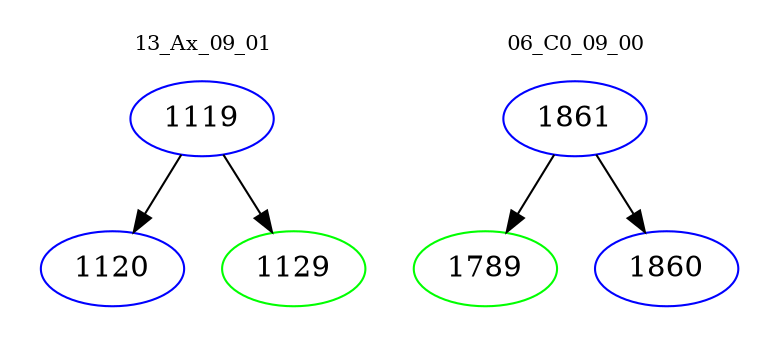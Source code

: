 digraph{
subgraph cluster_0 {
color = white
label = "13_Ax_09_01";
fontsize=10;
T0_1119 [label="1119", color="blue"]
T0_1119 -> T0_1120 [color="black"]
T0_1120 [label="1120", color="blue"]
T0_1119 -> T0_1129 [color="black"]
T0_1129 [label="1129", color="green"]
}
subgraph cluster_1 {
color = white
label = "06_C0_09_00";
fontsize=10;
T1_1861 [label="1861", color="blue"]
T1_1861 -> T1_1789 [color="black"]
T1_1789 [label="1789", color="green"]
T1_1861 -> T1_1860 [color="black"]
T1_1860 [label="1860", color="blue"]
}
}
